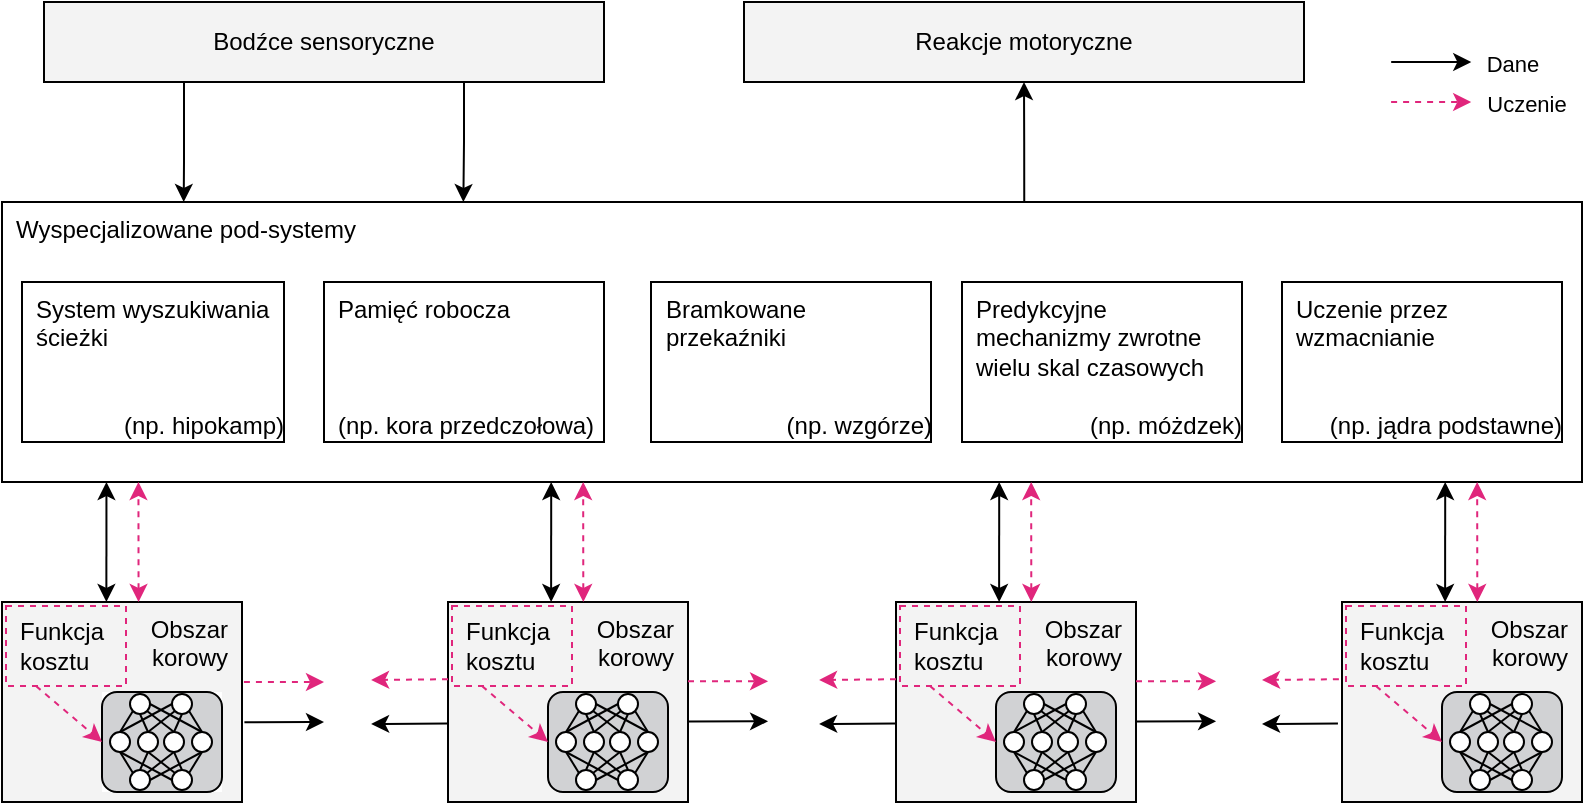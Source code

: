 <mxfile>
    <diagram id="krfHwxQcrZ3fAR7Ag-4z" name="Page-1">
        <mxGraphModel dx="1165" dy="676" grid="1" gridSize="10" guides="1" tooltips="1" connect="1" arrows="1" fold="1" page="1" pageScale="1" pageWidth="827" pageHeight="1169" math="0" shadow="0">
            <root>
                <mxCell id="0"/>
                <mxCell id="1" parent="0"/>
                <mxCell id="13" style="edgeStyle=orthogonalEdgeStyle;rounded=0;orthogonalLoop=1;jettySize=auto;html=1;entryX=0.5;entryY=1;entryDx=0;entryDy=0;exitX=0.647;exitY=-0.003;exitDx=0;exitDy=0;exitPerimeter=0;" parent="1" source="2" target="10" edge="1">
                    <mxGeometry relative="1" as="geometry">
                        <Array as="points"/>
                    </mxGeometry>
                </mxCell>
                <mxCell id="2" value="Wyspecjalizowane pod-systemy" style="rounded=0;whiteSpace=wrap;html=1;verticalAlign=top;labelPosition=center;verticalLabelPosition=middle;align=left;spacingLeft=5;" parent="1" vertex="1">
                    <mxGeometry x="19" y="110" width="790" height="140" as="geometry"/>
                </mxCell>
                <mxCell id="3" value="System wyszukiwania ścieżki&lt;br&gt;&lt;div&gt;&lt;span&gt;&lt;br&gt;&lt;/span&gt;&lt;/div&gt;&lt;div&gt;&lt;span&gt;&lt;br&gt;&lt;/span&gt;&lt;/div&gt;&lt;div style=&quot;text-align: right&quot;&gt;&lt;span&gt;(np. hipokamp)&lt;/span&gt;&lt;/div&gt;" style="rounded=0;whiteSpace=wrap;html=1;verticalAlign=top;labelPosition=center;verticalLabelPosition=middle;align=left;spacingLeft=5;" parent="1" vertex="1">
                    <mxGeometry x="29" y="150" width="131" height="80" as="geometry"/>
                </mxCell>
                <mxCell id="4" value="Pamięć robocza&lt;br&gt;&lt;br&gt;&lt;br&gt;&lt;br&gt;&lt;div style=&quot;text-align: right&quot;&gt;&lt;span&gt;(np. kora przedczołowa)&lt;/span&gt;&lt;/div&gt;" style="rounded=0;whiteSpace=wrap;html=1;verticalAlign=top;labelPosition=center;verticalLabelPosition=middle;align=left;spacingLeft=5;" parent="1" vertex="1">
                    <mxGeometry x="180" y="150" width="140" height="80" as="geometry"/>
                </mxCell>
                <mxCell id="5" value="Bramkowane przekaźniki&lt;br&gt;&lt;br&gt;&lt;br&gt;&lt;div style=&quot;text-align: right&quot;&gt;&lt;span&gt;(np. wzgórze)&lt;/span&gt;&lt;/div&gt;" style="rounded=0;whiteSpace=wrap;html=1;verticalAlign=top;labelPosition=center;verticalLabelPosition=middle;align=left;spacingLeft=5;" parent="1" vertex="1">
                    <mxGeometry x="343.5" y="150" width="140" height="80" as="geometry"/>
                </mxCell>
                <mxCell id="6" value="Predykcyjne mechanizmy zwrotne wielu skal czasowych&lt;br&gt;&lt;br&gt;&lt;div style=&quot;text-align: right&quot;&gt;&lt;span&gt;(np. móżdzek)&lt;/span&gt;&lt;/div&gt;" style="rounded=0;whiteSpace=wrap;html=1;verticalAlign=top;labelPosition=center;verticalLabelPosition=middle;align=left;spacingLeft=5;" parent="1" vertex="1">
                    <mxGeometry x="499" y="150" width="140" height="80" as="geometry"/>
                </mxCell>
                <mxCell id="7" value="Uczenie przez wzmacnianie&lt;br&gt;&lt;br&gt;&lt;br&gt;&lt;div style=&quot;text-align: right&quot;&gt;&lt;span&gt;(np. jądra podstawne)&lt;/span&gt;&lt;/div&gt;" style="rounded=0;whiteSpace=wrap;html=1;verticalAlign=top;labelPosition=center;verticalLabelPosition=middle;align=left;spacingLeft=5;" parent="1" vertex="1">
                    <mxGeometry x="659" y="150" width="140" height="80" as="geometry"/>
                </mxCell>
                <mxCell id="11" style="edgeStyle=orthogonalEdgeStyle;rounded=0;orthogonalLoop=1;jettySize=auto;html=1;exitX=0.25;exitY=1;exitDx=0;exitDy=0;entryX=0.115;entryY=0;entryDx=0;entryDy=0;entryPerimeter=0;" parent="1" source="9" edge="1" target="2">
                    <mxGeometry relative="1" as="geometry">
                        <Array as="points">
                            <mxPoint x="110" y="90"/>
                        </Array>
                        <mxPoint x="110" y="100" as="targetPoint"/>
                    </mxGeometry>
                </mxCell>
                <mxCell id="12" style="edgeStyle=orthogonalEdgeStyle;rounded=0;orthogonalLoop=1;jettySize=auto;html=1;exitX=0.75;exitY=1;exitDx=0;exitDy=0;entryX=0.292;entryY=0;entryDx=0;entryDy=0;entryPerimeter=0;" parent="1" source="9" target="2" edge="1">
                    <mxGeometry relative="1" as="geometry">
                        <mxPoint x="210" y="80" as="targetPoint"/>
                        <Array as="points"/>
                    </mxGeometry>
                </mxCell>
                <mxCell id="9" value="Bodźce sensoryczne" style="rounded=0;whiteSpace=wrap;html=1;align=center;fillColor=#f3f3f3;" parent="1" vertex="1">
                    <mxGeometry x="40" y="10" width="280" height="40" as="geometry"/>
                </mxCell>
                <mxCell id="10" value="Reakcje motoryczne" style="rounded=0;whiteSpace=wrap;html=1;align=center;fillColor=#f3f3f3;" parent="1" vertex="1">
                    <mxGeometry x="390" y="10" width="280" height="40" as="geometry"/>
                </mxCell>
                <mxCell id="82" value="" style="group;fillColor=#f3f3f3;" parent="1" vertex="1" connectable="0">
                    <mxGeometry x="19" y="310" width="120" height="100" as="geometry"/>
                </mxCell>
                <mxCell id="14" value="&lt;div&gt;&lt;span&gt;Obszar&lt;/span&gt;&lt;/div&gt;&lt;div&gt;&lt;span&gt;korowy&lt;/span&gt;&lt;/div&gt;" style="rounded=0;whiteSpace=wrap;html=1;align=right;verticalAlign=top;spacingRight=5;fillColor=#f3f3f3;" parent="82" vertex="1">
                    <mxGeometry width="120" height="100" as="geometry"/>
                </mxCell>
                <mxCell id="49" value="" style="group;fillColor=#ffffff;" parent="82" vertex="1" connectable="0">
                    <mxGeometry x="50" y="45" width="60" height="50" as="geometry"/>
                </mxCell>
                <mxCell id="17" value="" style="rounded=1;whiteSpace=wrap;html=1;align=right;fillColor=#d1d2d4;" parent="49" vertex="1">
                    <mxGeometry width="60" height="50" as="geometry"/>
                </mxCell>
                <mxCell id="18" value="" style="ellipse;whiteSpace=wrap;html=1;aspect=fixed;align=right;" parent="49" vertex="1">
                    <mxGeometry x="14" y="1" width="10" height="10" as="geometry"/>
                </mxCell>
                <mxCell id="19" value="" style="ellipse;whiteSpace=wrap;html=1;aspect=fixed;align=right;" parent="49" vertex="1">
                    <mxGeometry x="35" y="1" width="10" height="10" as="geometry"/>
                </mxCell>
                <mxCell id="20" value="" style="ellipse;whiteSpace=wrap;html=1;aspect=fixed;align=right;" parent="49" vertex="1">
                    <mxGeometry x="4" y="20" width="10" height="10" as="geometry"/>
                </mxCell>
                <mxCell id="21" value="" style="ellipse;whiteSpace=wrap;html=1;aspect=fixed;align=right;" parent="49" vertex="1">
                    <mxGeometry x="18" y="20" width="10" height="10" as="geometry"/>
                </mxCell>
                <mxCell id="22" value="" style="ellipse;whiteSpace=wrap;html=1;aspect=fixed;align=right;" parent="49" vertex="1">
                    <mxGeometry x="31" y="20" width="10" height="10" as="geometry"/>
                </mxCell>
                <mxCell id="23" value="" style="ellipse;whiteSpace=wrap;html=1;aspect=fixed;align=right;" parent="49" vertex="1">
                    <mxGeometry x="45" y="20" width="10" height="10" as="geometry"/>
                </mxCell>
                <mxCell id="26" value="" style="endArrow=none;html=1;exitX=0.5;exitY=0;exitDx=0;exitDy=0;entryX=0;entryY=1;entryDx=0;entryDy=0;" parent="49" source="20" target="18" edge="1">
                    <mxGeometry width="50" height="50" relative="1" as="geometry">
                        <mxPoint x="58" y="50" as="sourcePoint"/>
                        <mxPoint x="108" as="targetPoint"/>
                    </mxGeometry>
                </mxCell>
                <mxCell id="27" value="" style="endArrow=none;html=1;exitX=0.5;exitY=0;exitDx=0;exitDy=0;entryX=0.5;entryY=1;entryDx=0;entryDy=0;" parent="49" source="21" target="18" edge="1">
                    <mxGeometry width="50" height="50" relative="1" as="geometry">
                        <mxPoint x="58" y="50" as="sourcePoint"/>
                        <mxPoint x="108" as="targetPoint"/>
                    </mxGeometry>
                </mxCell>
                <mxCell id="28" value="" style="endArrow=none;html=1;exitX=0.5;exitY=0;exitDx=0;exitDy=0;entryX=1;entryY=1;entryDx=0;entryDy=0;" parent="49" source="22" target="18" edge="1">
                    <mxGeometry width="50" height="50" relative="1" as="geometry">
                        <mxPoint x="60" y="50" as="sourcePoint"/>
                        <mxPoint x="110" as="targetPoint"/>
                    </mxGeometry>
                </mxCell>
                <mxCell id="29" value="" style="endArrow=none;html=1;exitX=0.5;exitY=0;exitDx=0;exitDy=0;entryX=1;entryY=0.5;entryDx=0;entryDy=0;" parent="49" source="23" target="18" edge="1">
                    <mxGeometry width="50" height="50" relative="1" as="geometry">
                        <mxPoint x="60" y="50" as="sourcePoint"/>
                        <mxPoint x="110" as="targetPoint"/>
                    </mxGeometry>
                </mxCell>
                <mxCell id="34" value="" style="endArrow=none;html=1;exitX=0.5;exitY=0;exitDx=0;exitDy=0;entryX=0;entryY=0.5;entryDx=0;entryDy=0;" parent="49" source="20" target="19" edge="1">
                    <mxGeometry width="50" height="50" relative="1" as="geometry">
                        <mxPoint x="19" y="30" as="sourcePoint"/>
                        <mxPoint x="25.464" y="8.536" as="targetPoint"/>
                    </mxGeometry>
                </mxCell>
                <mxCell id="35" value="" style="endArrow=none;html=1;exitX=0.5;exitY=0;exitDx=0;exitDy=0;entryX=0;entryY=1;entryDx=0;entryDy=0;" parent="49" source="21" target="19" edge="1">
                    <mxGeometry width="50" height="50" relative="1" as="geometry">
                        <mxPoint x="19" y="30" as="sourcePoint"/>
                        <mxPoint x="40" as="targetPoint"/>
                    </mxGeometry>
                </mxCell>
                <mxCell id="36" value="" style="endArrow=none;html=1;exitX=0.5;exitY=0;exitDx=0;exitDy=0;entryX=0.5;entryY=1;entryDx=0;entryDy=0;" parent="49" source="22" target="19" edge="1">
                    <mxGeometry width="50" height="50" relative="1" as="geometry">
                        <mxPoint x="33" y="30" as="sourcePoint"/>
                        <mxPoint x="46.464" y="8.536" as="targetPoint"/>
                    </mxGeometry>
                </mxCell>
                <mxCell id="37" value="" style="endArrow=none;html=1;exitX=0.5;exitY=0;exitDx=0;exitDy=0;entryX=1;entryY=1;entryDx=0;entryDy=0;" parent="49" source="23" target="19" edge="1">
                    <mxGeometry width="50" height="50" relative="1" as="geometry">
                        <mxPoint x="46" y="30" as="sourcePoint"/>
                        <mxPoint x="50" y="10" as="targetPoint"/>
                    </mxGeometry>
                </mxCell>
                <mxCell id="38" value="" style="ellipse;whiteSpace=wrap;html=1;aspect=fixed;align=right;" parent="49" vertex="1">
                    <mxGeometry x="14" y="39" width="10" height="10" as="geometry"/>
                </mxCell>
                <mxCell id="39" value="" style="ellipse;whiteSpace=wrap;html=1;aspect=fixed;align=right;" parent="49" vertex="1">
                    <mxGeometry x="35" y="39" width="10" height="10" as="geometry"/>
                </mxCell>
                <mxCell id="40" value="" style="endArrow=none;html=1;exitX=0.5;exitY=1;exitDx=0;exitDy=0;entryX=0;entryY=0;entryDx=0;entryDy=0;" parent="49" source="20" target="38" edge="1">
                    <mxGeometry width="50" height="50" relative="1" as="geometry">
                        <mxPoint x="19" y="30" as="sourcePoint"/>
                        <mxPoint x="45" y="5" as="targetPoint"/>
                    </mxGeometry>
                </mxCell>
                <mxCell id="41" value="" style="endArrow=none;html=1;exitX=0.5;exitY=1;exitDx=0;exitDy=0;entryX=0.5;entryY=0;entryDx=0;entryDy=0;" parent="49" source="21" target="38" edge="1">
                    <mxGeometry width="50" height="50" relative="1" as="geometry">
                        <mxPoint x="19" y="40" as="sourcePoint"/>
                        <mxPoint x="25.464" y="61.464" as="targetPoint"/>
                    </mxGeometry>
                </mxCell>
                <mxCell id="42" value="" style="endArrow=none;html=1;exitX=0.5;exitY=1;exitDx=0;exitDy=0;entryX=1;entryY=0;entryDx=0;entryDy=0;" parent="49" source="22" target="38" edge="1">
                    <mxGeometry width="50" height="50" relative="1" as="geometry">
                        <mxPoint x="33" y="40" as="sourcePoint"/>
                        <mxPoint x="29" y="60" as="targetPoint"/>
                    </mxGeometry>
                </mxCell>
                <mxCell id="43" value="" style="endArrow=none;html=1;exitX=0.5;exitY=1;exitDx=0;exitDy=0;entryX=1;entryY=0.5;entryDx=0;entryDy=0;" parent="49" source="23" target="38" edge="1">
                    <mxGeometry width="50" height="50" relative="1" as="geometry">
                        <mxPoint x="46" y="40" as="sourcePoint"/>
                        <mxPoint x="32.536" y="61.464" as="targetPoint"/>
                    </mxGeometry>
                </mxCell>
                <mxCell id="44" value="" style="endArrow=none;html=1;exitX=0.5;exitY=1;exitDx=0;exitDy=0;entryX=0;entryY=0.5;entryDx=0;entryDy=0;" parent="49" source="20" target="39" edge="1">
                    <mxGeometry width="50" height="50" relative="1" as="geometry">
                        <mxPoint x="60" y="40" as="sourcePoint"/>
                        <mxPoint x="34" y="65" as="targetPoint"/>
                    </mxGeometry>
                </mxCell>
                <mxCell id="45" value="" style="endArrow=none;html=1;exitX=0.5;exitY=1;exitDx=0;exitDy=0;entryX=0;entryY=0;entryDx=0;entryDy=0;" parent="49" source="21" target="39" edge="1">
                    <mxGeometry width="50" height="50" relative="1" as="geometry">
                        <mxPoint x="19" y="40" as="sourcePoint"/>
                        <mxPoint x="45" y="65" as="targetPoint"/>
                    </mxGeometry>
                </mxCell>
                <mxCell id="46" value="" style="endArrow=none;html=1;exitX=0.5;exitY=1;exitDx=0;exitDy=0;entryX=0.5;entryY=0;entryDx=0;entryDy=0;" parent="49" source="22" target="39" edge="1">
                    <mxGeometry width="50" height="50" relative="1" as="geometry">
                        <mxPoint x="33" y="40" as="sourcePoint"/>
                        <mxPoint x="46.464" y="61.464" as="targetPoint"/>
                    </mxGeometry>
                </mxCell>
                <mxCell id="47" value="" style="endArrow=none;html=1;exitX=0.5;exitY=1;exitDx=0;exitDy=0;entryX=1;entryY=0;entryDx=0;entryDy=0;" parent="49" source="23" target="39" edge="1">
                    <mxGeometry width="50" height="50" relative="1" as="geometry">
                        <mxPoint x="46" y="40" as="sourcePoint"/>
                        <mxPoint x="50" y="60" as="targetPoint"/>
                    </mxGeometry>
                </mxCell>
                <mxCell id="50" value="Funkcja&lt;br&gt;&lt;div style=&quot;&quot;&gt;&lt;span&gt;kosztu&lt;/span&gt;&lt;/div&gt;" style="rounded=0;whiteSpace=wrap;html=1;align=left;dashed=1;spacingLeft=5;fillColor=none;strokeColor=#E0267C;" parent="82" vertex="1">
                    <mxGeometry x="2" y="2" width="60" height="40" as="geometry"/>
                </mxCell>
                <mxCell id="51" value="" style="endArrow=classic;html=1;exitX=0.25;exitY=1;exitDx=0;exitDy=0;dashed=1;entryX=0;entryY=0.5;entryDx=0;entryDy=0;strokeColor=#E0267C;" parent="82" source="50" target="17" edge="1">
                    <mxGeometry width="50" height="50" relative="1" as="geometry">
                        <mxPoint x="80" y="110" as="sourcePoint"/>
                        <mxPoint x="130" y="60" as="targetPoint"/>
                    </mxGeometry>
                </mxCell>
                <mxCell id="83" value="" style="group;fillColor=#f3f3f3;" parent="1" vertex="1" connectable="0">
                    <mxGeometry x="242" y="310" width="120" height="100" as="geometry"/>
                </mxCell>
                <mxCell id="84" value="Obszar&lt;br&gt;korowy" style="rounded=0;whiteSpace=wrap;html=1;align=right;verticalAlign=top;spacingRight=5;fillColor=#f3f3f3;" parent="83" vertex="1">
                    <mxGeometry width="120" height="100" as="geometry"/>
                </mxCell>
                <mxCell id="85" value="" style="group;" parent="83" vertex="1" connectable="0">
                    <mxGeometry x="50" y="45" width="60" height="50" as="geometry"/>
                </mxCell>
                <mxCell id="86" value="" style="rounded=1;whiteSpace=wrap;html=1;align=right;fillColor=#d1d2d4;" parent="85" vertex="1">
                    <mxGeometry width="60" height="50" as="geometry"/>
                </mxCell>
                <mxCell id="87" value="" style="ellipse;whiteSpace=wrap;html=1;aspect=fixed;align=right;" parent="85" vertex="1">
                    <mxGeometry x="14" y="1" width="10" height="10" as="geometry"/>
                </mxCell>
                <mxCell id="88" value="" style="ellipse;whiteSpace=wrap;html=1;aspect=fixed;align=right;" parent="85" vertex="1">
                    <mxGeometry x="35" y="1" width="10" height="10" as="geometry"/>
                </mxCell>
                <mxCell id="89" value="" style="ellipse;whiteSpace=wrap;html=1;aspect=fixed;align=right;" parent="85" vertex="1">
                    <mxGeometry x="4" y="20" width="10" height="10" as="geometry"/>
                </mxCell>
                <mxCell id="90" value="" style="ellipse;whiteSpace=wrap;html=1;aspect=fixed;align=right;" parent="85" vertex="1">
                    <mxGeometry x="18" y="20" width="10" height="10" as="geometry"/>
                </mxCell>
                <mxCell id="91" value="" style="ellipse;whiteSpace=wrap;html=1;aspect=fixed;align=right;" parent="85" vertex="1">
                    <mxGeometry x="31" y="20" width="10" height="10" as="geometry"/>
                </mxCell>
                <mxCell id="92" value="" style="ellipse;whiteSpace=wrap;html=1;aspect=fixed;align=right;" parent="85" vertex="1">
                    <mxGeometry x="45" y="20" width="10" height="10" as="geometry"/>
                </mxCell>
                <mxCell id="93" value="" style="endArrow=none;html=1;exitX=0.5;exitY=0;exitDx=0;exitDy=0;entryX=0;entryY=1;entryDx=0;entryDy=0;" parent="85" source="89" target="87" edge="1">
                    <mxGeometry width="50" height="50" relative="1" as="geometry">
                        <mxPoint x="58" y="50" as="sourcePoint"/>
                        <mxPoint x="108" as="targetPoint"/>
                    </mxGeometry>
                </mxCell>
                <mxCell id="94" value="" style="endArrow=none;html=1;exitX=0.5;exitY=0;exitDx=0;exitDy=0;entryX=0.5;entryY=1;entryDx=0;entryDy=0;" parent="85" source="90" target="87" edge="1">
                    <mxGeometry width="50" height="50" relative="1" as="geometry">
                        <mxPoint x="58" y="50" as="sourcePoint"/>
                        <mxPoint x="108" as="targetPoint"/>
                    </mxGeometry>
                </mxCell>
                <mxCell id="95" value="" style="endArrow=none;html=1;exitX=0.5;exitY=0;exitDx=0;exitDy=0;entryX=1;entryY=1;entryDx=0;entryDy=0;" parent="85" source="91" target="87" edge="1">
                    <mxGeometry width="50" height="50" relative="1" as="geometry">
                        <mxPoint x="60" y="50" as="sourcePoint"/>
                        <mxPoint x="110" as="targetPoint"/>
                    </mxGeometry>
                </mxCell>
                <mxCell id="96" value="" style="endArrow=none;html=1;exitX=0.5;exitY=0;exitDx=0;exitDy=0;entryX=1;entryY=0.5;entryDx=0;entryDy=0;" parent="85" source="92" target="87" edge="1">
                    <mxGeometry width="50" height="50" relative="1" as="geometry">
                        <mxPoint x="60" y="50" as="sourcePoint"/>
                        <mxPoint x="110" as="targetPoint"/>
                    </mxGeometry>
                </mxCell>
                <mxCell id="97" value="" style="endArrow=none;html=1;exitX=0.5;exitY=0;exitDx=0;exitDy=0;entryX=0;entryY=0.5;entryDx=0;entryDy=0;" parent="85" source="89" target="88" edge="1">
                    <mxGeometry width="50" height="50" relative="1" as="geometry">
                        <mxPoint x="19" y="30" as="sourcePoint"/>
                        <mxPoint x="25.464" y="8.536" as="targetPoint"/>
                    </mxGeometry>
                </mxCell>
                <mxCell id="98" value="" style="endArrow=none;html=1;exitX=0.5;exitY=0;exitDx=0;exitDy=0;entryX=0;entryY=1;entryDx=0;entryDy=0;" parent="85" source="90" target="88" edge="1">
                    <mxGeometry width="50" height="50" relative="1" as="geometry">
                        <mxPoint x="19" y="30" as="sourcePoint"/>
                        <mxPoint x="40" as="targetPoint"/>
                    </mxGeometry>
                </mxCell>
                <mxCell id="99" value="" style="endArrow=none;html=1;exitX=0.5;exitY=0;exitDx=0;exitDy=0;entryX=0.5;entryY=1;entryDx=0;entryDy=0;" parent="85" source="91" target="88" edge="1">
                    <mxGeometry width="50" height="50" relative="1" as="geometry">
                        <mxPoint x="33" y="30" as="sourcePoint"/>
                        <mxPoint x="46.464" y="8.536" as="targetPoint"/>
                    </mxGeometry>
                </mxCell>
                <mxCell id="100" value="" style="endArrow=none;html=1;exitX=0.5;exitY=0;exitDx=0;exitDy=0;entryX=1;entryY=1;entryDx=0;entryDy=0;" parent="85" source="92" target="88" edge="1">
                    <mxGeometry width="50" height="50" relative="1" as="geometry">
                        <mxPoint x="46" y="30" as="sourcePoint"/>
                        <mxPoint x="50" y="10" as="targetPoint"/>
                    </mxGeometry>
                </mxCell>
                <mxCell id="101" value="" style="ellipse;whiteSpace=wrap;html=1;aspect=fixed;align=right;" parent="85" vertex="1">
                    <mxGeometry x="14" y="39" width="10" height="10" as="geometry"/>
                </mxCell>
                <mxCell id="102" value="" style="ellipse;whiteSpace=wrap;html=1;aspect=fixed;align=right;" parent="85" vertex="1">
                    <mxGeometry x="35" y="39" width="10" height="10" as="geometry"/>
                </mxCell>
                <mxCell id="103" value="" style="endArrow=none;html=1;exitX=0.5;exitY=1;exitDx=0;exitDy=0;entryX=0;entryY=0;entryDx=0;entryDy=0;" parent="85" source="89" target="101" edge="1">
                    <mxGeometry width="50" height="50" relative="1" as="geometry">
                        <mxPoint x="19" y="30" as="sourcePoint"/>
                        <mxPoint x="45" y="5" as="targetPoint"/>
                    </mxGeometry>
                </mxCell>
                <mxCell id="104" value="" style="endArrow=none;html=1;exitX=0.5;exitY=1;exitDx=0;exitDy=0;entryX=0.5;entryY=0;entryDx=0;entryDy=0;" parent="85" source="90" target="101" edge="1">
                    <mxGeometry width="50" height="50" relative="1" as="geometry">
                        <mxPoint x="19" y="40" as="sourcePoint"/>
                        <mxPoint x="25.464" y="61.464" as="targetPoint"/>
                    </mxGeometry>
                </mxCell>
                <mxCell id="105" value="" style="endArrow=none;html=1;exitX=0.5;exitY=1;exitDx=0;exitDy=0;entryX=1;entryY=0;entryDx=0;entryDy=0;" parent="85" source="91" target="101" edge="1">
                    <mxGeometry width="50" height="50" relative="1" as="geometry">
                        <mxPoint x="33" y="40" as="sourcePoint"/>
                        <mxPoint x="29" y="60" as="targetPoint"/>
                    </mxGeometry>
                </mxCell>
                <mxCell id="106" value="" style="endArrow=none;html=1;exitX=0.5;exitY=1;exitDx=0;exitDy=0;entryX=1;entryY=0.5;entryDx=0;entryDy=0;" parent="85" source="92" target="101" edge="1">
                    <mxGeometry width="50" height="50" relative="1" as="geometry">
                        <mxPoint x="46" y="40" as="sourcePoint"/>
                        <mxPoint x="32.536" y="61.464" as="targetPoint"/>
                    </mxGeometry>
                </mxCell>
                <mxCell id="107" value="" style="endArrow=none;html=1;exitX=0.5;exitY=1;exitDx=0;exitDy=0;entryX=0;entryY=0.5;entryDx=0;entryDy=0;" parent="85" source="89" target="102" edge="1">
                    <mxGeometry width="50" height="50" relative="1" as="geometry">
                        <mxPoint x="60" y="40" as="sourcePoint"/>
                        <mxPoint x="34" y="65" as="targetPoint"/>
                    </mxGeometry>
                </mxCell>
                <mxCell id="108" value="" style="endArrow=none;html=1;exitX=0.5;exitY=1;exitDx=0;exitDy=0;entryX=0;entryY=0;entryDx=0;entryDy=0;" parent="85" source="90" target="102" edge="1">
                    <mxGeometry width="50" height="50" relative="1" as="geometry">
                        <mxPoint x="19" y="40" as="sourcePoint"/>
                        <mxPoint x="45" y="65" as="targetPoint"/>
                    </mxGeometry>
                </mxCell>
                <mxCell id="109" value="" style="endArrow=none;html=1;exitX=0.5;exitY=1;exitDx=0;exitDy=0;entryX=0.5;entryY=0;entryDx=0;entryDy=0;" parent="85" source="91" target="102" edge="1">
                    <mxGeometry width="50" height="50" relative="1" as="geometry">
                        <mxPoint x="33" y="40" as="sourcePoint"/>
                        <mxPoint x="46.464" y="61.464" as="targetPoint"/>
                    </mxGeometry>
                </mxCell>
                <mxCell id="110" value="" style="endArrow=none;html=1;exitX=0.5;exitY=1;exitDx=0;exitDy=0;entryX=1;entryY=0;entryDx=0;entryDy=0;" parent="85" source="92" target="102" edge="1">
                    <mxGeometry width="50" height="50" relative="1" as="geometry">
                        <mxPoint x="46" y="40" as="sourcePoint"/>
                        <mxPoint x="50" y="60" as="targetPoint"/>
                    </mxGeometry>
                </mxCell>
                <mxCell id="111" value="Funkcja&lt;br&gt;&lt;div style=&quot;&quot;&gt;&lt;span&gt;kosztu&lt;/span&gt;&lt;/div&gt;" style="rounded=0;whiteSpace=wrap;html=1;align=left;dashed=1;spacingLeft=5;fillColor=none;strokeColor=#E0267C;" parent="83" vertex="1">
                    <mxGeometry x="2" y="2" width="60" height="40" as="geometry"/>
                </mxCell>
                <mxCell id="112" value="" style="endArrow=classic;html=1;exitX=0.25;exitY=1;exitDx=0;exitDy=0;dashed=1;entryX=0;entryY=0.5;entryDx=0;entryDy=0;strokeColor=#E0267C;" parent="83" source="111" target="86" edge="1">
                    <mxGeometry width="50" height="50" relative="1" as="geometry">
                        <mxPoint x="80" y="110" as="sourcePoint"/>
                        <mxPoint x="130" y="60" as="targetPoint"/>
                    </mxGeometry>
                </mxCell>
                <mxCell id="113" value="" style="group;fillColor=#F3F3F3;" parent="1" vertex="1" connectable="0">
                    <mxGeometry x="466" y="310" width="120" height="100" as="geometry"/>
                </mxCell>
                <mxCell id="114" value="Obszar&lt;br&gt;korowy" style="rounded=0;whiteSpace=wrap;html=1;align=right;verticalAlign=top;spacingRight=5;fillColor=#f3f3f3;" parent="113" vertex="1">
                    <mxGeometry width="120" height="100" as="geometry"/>
                </mxCell>
                <mxCell id="115" value="" style="group;glass=0;sketch=0;shadow=0;" parent="113" vertex="1" connectable="0">
                    <mxGeometry x="50" y="45" width="60" height="50" as="geometry"/>
                </mxCell>
                <mxCell id="116" value="" style="rounded=1;whiteSpace=wrap;html=1;align=right;fillColor=#d1d2d4;" parent="115" vertex="1">
                    <mxGeometry width="60" height="50" as="geometry"/>
                </mxCell>
                <mxCell id="117" value="" style="ellipse;whiteSpace=wrap;html=1;aspect=fixed;align=right;" parent="115" vertex="1">
                    <mxGeometry x="14" y="1" width="10" height="10" as="geometry"/>
                </mxCell>
                <mxCell id="118" value="" style="ellipse;whiteSpace=wrap;html=1;aspect=fixed;align=right;" parent="115" vertex="1">
                    <mxGeometry x="35" y="1" width="10" height="10" as="geometry"/>
                </mxCell>
                <mxCell id="119" value="" style="ellipse;whiteSpace=wrap;html=1;aspect=fixed;align=right;" parent="115" vertex="1">
                    <mxGeometry x="4" y="20" width="10" height="10" as="geometry"/>
                </mxCell>
                <mxCell id="120" value="" style="ellipse;whiteSpace=wrap;html=1;aspect=fixed;align=right;" parent="115" vertex="1">
                    <mxGeometry x="18" y="20" width="10" height="10" as="geometry"/>
                </mxCell>
                <mxCell id="121" value="" style="ellipse;whiteSpace=wrap;html=1;aspect=fixed;align=right;" parent="115" vertex="1">
                    <mxGeometry x="31" y="20" width="10" height="10" as="geometry"/>
                </mxCell>
                <mxCell id="122" value="" style="ellipse;whiteSpace=wrap;html=1;aspect=fixed;align=right;" parent="115" vertex="1">
                    <mxGeometry x="45" y="20" width="10" height="10" as="geometry"/>
                </mxCell>
                <mxCell id="123" value="" style="endArrow=none;html=1;exitX=0.5;exitY=0;exitDx=0;exitDy=0;entryX=0;entryY=1;entryDx=0;entryDy=0;" parent="115" source="119" target="117" edge="1">
                    <mxGeometry width="50" height="50" relative="1" as="geometry">
                        <mxPoint x="58" y="50" as="sourcePoint"/>
                        <mxPoint x="108" as="targetPoint"/>
                    </mxGeometry>
                </mxCell>
                <mxCell id="124" value="" style="endArrow=none;html=1;exitX=0.5;exitY=0;exitDx=0;exitDy=0;entryX=0.5;entryY=1;entryDx=0;entryDy=0;" parent="115" source="120" target="117" edge="1">
                    <mxGeometry width="50" height="50" relative="1" as="geometry">
                        <mxPoint x="58" y="50" as="sourcePoint"/>
                        <mxPoint x="108" as="targetPoint"/>
                    </mxGeometry>
                </mxCell>
                <mxCell id="125" value="" style="endArrow=none;html=1;exitX=0.5;exitY=0;exitDx=0;exitDy=0;entryX=1;entryY=1;entryDx=0;entryDy=0;" parent="115" source="121" target="117" edge="1">
                    <mxGeometry width="50" height="50" relative="1" as="geometry">
                        <mxPoint x="60" y="50" as="sourcePoint"/>
                        <mxPoint x="110" as="targetPoint"/>
                    </mxGeometry>
                </mxCell>
                <mxCell id="126" value="" style="endArrow=none;html=1;exitX=0.5;exitY=0;exitDx=0;exitDy=0;entryX=1;entryY=0.5;entryDx=0;entryDy=0;" parent="115" source="122" target="117" edge="1">
                    <mxGeometry width="50" height="50" relative="1" as="geometry">
                        <mxPoint x="60" y="50" as="sourcePoint"/>
                        <mxPoint x="110" as="targetPoint"/>
                    </mxGeometry>
                </mxCell>
                <mxCell id="127" value="" style="endArrow=none;html=1;exitX=0.5;exitY=0;exitDx=0;exitDy=0;entryX=0;entryY=0.5;entryDx=0;entryDy=0;" parent="115" source="119" target="118" edge="1">
                    <mxGeometry width="50" height="50" relative="1" as="geometry">
                        <mxPoint x="19" y="30" as="sourcePoint"/>
                        <mxPoint x="25.464" y="8.536" as="targetPoint"/>
                    </mxGeometry>
                </mxCell>
                <mxCell id="128" value="" style="endArrow=none;html=1;exitX=0.5;exitY=0;exitDx=0;exitDy=0;entryX=0;entryY=1;entryDx=0;entryDy=0;" parent="115" source="120" target="118" edge="1">
                    <mxGeometry width="50" height="50" relative="1" as="geometry">
                        <mxPoint x="19" y="30" as="sourcePoint"/>
                        <mxPoint x="40" as="targetPoint"/>
                    </mxGeometry>
                </mxCell>
                <mxCell id="129" value="" style="endArrow=none;html=1;exitX=0.5;exitY=0;exitDx=0;exitDy=0;entryX=0.5;entryY=1;entryDx=0;entryDy=0;" parent="115" source="121" target="118" edge="1">
                    <mxGeometry width="50" height="50" relative="1" as="geometry">
                        <mxPoint x="33" y="30" as="sourcePoint"/>
                        <mxPoint x="46.464" y="8.536" as="targetPoint"/>
                    </mxGeometry>
                </mxCell>
                <mxCell id="130" value="" style="endArrow=none;html=1;exitX=0.5;exitY=0;exitDx=0;exitDy=0;entryX=1;entryY=1;entryDx=0;entryDy=0;" parent="115" source="122" target="118" edge="1">
                    <mxGeometry width="50" height="50" relative="1" as="geometry">
                        <mxPoint x="46" y="30" as="sourcePoint"/>
                        <mxPoint x="50" y="10" as="targetPoint"/>
                    </mxGeometry>
                </mxCell>
                <mxCell id="131" value="" style="ellipse;whiteSpace=wrap;html=1;aspect=fixed;align=right;" parent="115" vertex="1">
                    <mxGeometry x="14" y="39" width="10" height="10" as="geometry"/>
                </mxCell>
                <mxCell id="132" value="" style="ellipse;whiteSpace=wrap;html=1;aspect=fixed;align=right;" parent="115" vertex="1">
                    <mxGeometry x="35" y="39" width="10" height="10" as="geometry"/>
                </mxCell>
                <mxCell id="133" value="" style="endArrow=none;html=1;exitX=0.5;exitY=1;exitDx=0;exitDy=0;entryX=0;entryY=0;entryDx=0;entryDy=0;" parent="115" source="119" target="131" edge="1">
                    <mxGeometry width="50" height="50" relative="1" as="geometry">
                        <mxPoint x="19" y="30" as="sourcePoint"/>
                        <mxPoint x="45" y="5" as="targetPoint"/>
                    </mxGeometry>
                </mxCell>
                <mxCell id="134" value="" style="endArrow=none;html=1;exitX=0.5;exitY=1;exitDx=0;exitDy=0;entryX=0.5;entryY=0;entryDx=0;entryDy=0;" parent="115" source="120" target="131" edge="1">
                    <mxGeometry width="50" height="50" relative="1" as="geometry">
                        <mxPoint x="19" y="40" as="sourcePoint"/>
                        <mxPoint x="25.464" y="61.464" as="targetPoint"/>
                    </mxGeometry>
                </mxCell>
                <mxCell id="135" value="" style="endArrow=none;html=1;exitX=0.5;exitY=1;exitDx=0;exitDy=0;entryX=1;entryY=0;entryDx=0;entryDy=0;" parent="115" source="121" target="131" edge="1">
                    <mxGeometry width="50" height="50" relative="1" as="geometry">
                        <mxPoint x="33" y="40" as="sourcePoint"/>
                        <mxPoint x="29" y="60" as="targetPoint"/>
                    </mxGeometry>
                </mxCell>
                <mxCell id="136" value="" style="endArrow=none;html=1;exitX=0.5;exitY=1;exitDx=0;exitDy=0;entryX=1;entryY=0.5;entryDx=0;entryDy=0;" parent="115" source="122" target="131" edge="1">
                    <mxGeometry width="50" height="50" relative="1" as="geometry">
                        <mxPoint x="46" y="40" as="sourcePoint"/>
                        <mxPoint x="32.536" y="61.464" as="targetPoint"/>
                    </mxGeometry>
                </mxCell>
                <mxCell id="137" value="" style="endArrow=none;html=1;exitX=0.5;exitY=1;exitDx=0;exitDy=0;entryX=0;entryY=0.5;entryDx=0;entryDy=0;" parent="115" source="119" target="132" edge="1">
                    <mxGeometry width="50" height="50" relative="1" as="geometry">
                        <mxPoint x="60" y="40" as="sourcePoint"/>
                        <mxPoint x="34" y="65" as="targetPoint"/>
                    </mxGeometry>
                </mxCell>
                <mxCell id="138" value="" style="endArrow=none;html=1;exitX=0.5;exitY=1;exitDx=0;exitDy=0;entryX=0;entryY=0;entryDx=0;entryDy=0;" parent="115" source="120" target="132" edge="1">
                    <mxGeometry width="50" height="50" relative="1" as="geometry">
                        <mxPoint x="19" y="40" as="sourcePoint"/>
                        <mxPoint x="45" y="65" as="targetPoint"/>
                    </mxGeometry>
                </mxCell>
                <mxCell id="139" value="" style="endArrow=none;html=1;exitX=0.5;exitY=1;exitDx=0;exitDy=0;entryX=0.5;entryY=0;entryDx=0;entryDy=0;" parent="115" source="121" target="132" edge="1">
                    <mxGeometry width="50" height="50" relative="1" as="geometry">
                        <mxPoint x="33" y="40" as="sourcePoint"/>
                        <mxPoint x="46.464" y="61.464" as="targetPoint"/>
                    </mxGeometry>
                </mxCell>
                <mxCell id="140" value="" style="endArrow=none;html=1;exitX=0.5;exitY=1;exitDx=0;exitDy=0;entryX=1;entryY=0;entryDx=0;entryDy=0;" parent="115" source="122" target="132" edge="1">
                    <mxGeometry width="50" height="50" relative="1" as="geometry">
                        <mxPoint x="46" y="40" as="sourcePoint"/>
                        <mxPoint x="50" y="60" as="targetPoint"/>
                    </mxGeometry>
                </mxCell>
                <mxCell id="141" value="Funkcja&lt;br&gt;&lt;div style=&quot;&quot;&gt;&lt;span&gt;kosztu&lt;/span&gt;&lt;/div&gt;" style="rounded=0;whiteSpace=wrap;html=1;align=left;dashed=1;spacingLeft=5;fillColor=none;strokeColor=#E0267C;" parent="113" vertex="1">
                    <mxGeometry x="2" y="2" width="60" height="40" as="geometry"/>
                </mxCell>
                <mxCell id="142" value="" style="endArrow=classic;html=1;exitX=0.25;exitY=1;exitDx=0;exitDy=0;dashed=1;entryX=0;entryY=0.5;entryDx=0;entryDy=0;strokeColor=#E0267C;" parent="113" source="141" target="116" edge="1">
                    <mxGeometry width="50" height="50" relative="1" as="geometry">
                        <mxPoint x="80" y="110" as="sourcePoint"/>
                        <mxPoint x="130" y="60" as="targetPoint"/>
                    </mxGeometry>
                </mxCell>
                <mxCell id="143" value="" style="group;fillColor=#f3f3f3;" parent="1" vertex="1" connectable="0">
                    <mxGeometry x="689" y="310" width="120" height="100" as="geometry"/>
                </mxCell>
                <mxCell id="144" value="Obszar&lt;br&gt;korowy" style="rounded=0;whiteSpace=wrap;html=1;align=right;verticalAlign=top;spacingRight=5;fillColor=#f3f3f3;" parent="143" vertex="1">
                    <mxGeometry width="120" height="100" as="geometry"/>
                </mxCell>
                <mxCell id="145" value="" style="group;" parent="143" vertex="1" connectable="0">
                    <mxGeometry x="50" y="45" width="60" height="50" as="geometry"/>
                </mxCell>
                <mxCell id="146" value="" style="rounded=1;whiteSpace=wrap;html=1;align=right;fillColor=#d1d2d4;" parent="145" vertex="1">
                    <mxGeometry width="60" height="50" as="geometry"/>
                </mxCell>
                <mxCell id="147" value="" style="ellipse;whiteSpace=wrap;html=1;aspect=fixed;align=right;" parent="145" vertex="1">
                    <mxGeometry x="14" y="1" width="10" height="10" as="geometry"/>
                </mxCell>
                <mxCell id="148" value="" style="ellipse;whiteSpace=wrap;html=1;aspect=fixed;align=right;" parent="145" vertex="1">
                    <mxGeometry x="35" y="1" width="10" height="10" as="geometry"/>
                </mxCell>
                <mxCell id="149" value="" style="ellipse;whiteSpace=wrap;html=1;aspect=fixed;align=right;" parent="145" vertex="1">
                    <mxGeometry x="4" y="20" width="10" height="10" as="geometry"/>
                </mxCell>
                <mxCell id="150" value="" style="ellipse;whiteSpace=wrap;html=1;aspect=fixed;align=right;" parent="145" vertex="1">
                    <mxGeometry x="18" y="20" width="10" height="10" as="geometry"/>
                </mxCell>
                <mxCell id="151" value="" style="ellipse;whiteSpace=wrap;html=1;aspect=fixed;align=right;" parent="145" vertex="1">
                    <mxGeometry x="31" y="20" width="10" height="10" as="geometry"/>
                </mxCell>
                <mxCell id="152" value="" style="ellipse;whiteSpace=wrap;html=1;aspect=fixed;align=right;" parent="145" vertex="1">
                    <mxGeometry x="45" y="20" width="10" height="10" as="geometry"/>
                </mxCell>
                <mxCell id="153" value="" style="endArrow=none;html=1;exitX=0.5;exitY=0;exitDx=0;exitDy=0;entryX=0;entryY=1;entryDx=0;entryDy=0;" parent="145" source="149" target="147" edge="1">
                    <mxGeometry width="50" height="50" relative="1" as="geometry">
                        <mxPoint x="58" y="50" as="sourcePoint"/>
                        <mxPoint x="108" as="targetPoint"/>
                    </mxGeometry>
                </mxCell>
                <mxCell id="154" value="" style="endArrow=none;html=1;exitX=0.5;exitY=0;exitDx=0;exitDy=0;entryX=0.5;entryY=1;entryDx=0;entryDy=0;" parent="145" source="150" target="147" edge="1">
                    <mxGeometry width="50" height="50" relative="1" as="geometry">
                        <mxPoint x="58" y="50" as="sourcePoint"/>
                        <mxPoint x="108" as="targetPoint"/>
                    </mxGeometry>
                </mxCell>
                <mxCell id="155" value="" style="endArrow=none;html=1;exitX=0.5;exitY=0;exitDx=0;exitDy=0;entryX=1;entryY=1;entryDx=0;entryDy=0;" parent="145" source="151" target="147" edge="1">
                    <mxGeometry width="50" height="50" relative="1" as="geometry">
                        <mxPoint x="60" y="50" as="sourcePoint"/>
                        <mxPoint x="110" as="targetPoint"/>
                    </mxGeometry>
                </mxCell>
                <mxCell id="156" value="" style="endArrow=none;html=1;exitX=0.5;exitY=0;exitDx=0;exitDy=0;entryX=1;entryY=0.5;entryDx=0;entryDy=0;" parent="145" source="152" target="147" edge="1">
                    <mxGeometry width="50" height="50" relative="1" as="geometry">
                        <mxPoint x="60" y="50" as="sourcePoint"/>
                        <mxPoint x="110" as="targetPoint"/>
                    </mxGeometry>
                </mxCell>
                <mxCell id="157" value="" style="endArrow=none;html=1;exitX=0.5;exitY=0;exitDx=0;exitDy=0;entryX=0;entryY=0.5;entryDx=0;entryDy=0;" parent="145" source="149" target="148" edge="1">
                    <mxGeometry width="50" height="50" relative="1" as="geometry">
                        <mxPoint x="19" y="30" as="sourcePoint"/>
                        <mxPoint x="25.464" y="8.536" as="targetPoint"/>
                    </mxGeometry>
                </mxCell>
                <mxCell id="158" value="" style="endArrow=none;html=1;exitX=0.5;exitY=0;exitDx=0;exitDy=0;entryX=0;entryY=1;entryDx=0;entryDy=0;" parent="145" source="150" target="148" edge="1">
                    <mxGeometry width="50" height="50" relative="1" as="geometry">
                        <mxPoint x="19" y="30" as="sourcePoint"/>
                        <mxPoint x="40" as="targetPoint"/>
                    </mxGeometry>
                </mxCell>
                <mxCell id="159" value="" style="endArrow=none;html=1;exitX=0.5;exitY=0;exitDx=0;exitDy=0;entryX=0.5;entryY=1;entryDx=0;entryDy=0;" parent="145" source="151" target="148" edge="1">
                    <mxGeometry width="50" height="50" relative="1" as="geometry">
                        <mxPoint x="33" y="30" as="sourcePoint"/>
                        <mxPoint x="46.464" y="8.536" as="targetPoint"/>
                    </mxGeometry>
                </mxCell>
                <mxCell id="160" value="" style="endArrow=none;html=1;exitX=0.5;exitY=0;exitDx=0;exitDy=0;entryX=1;entryY=1;entryDx=0;entryDy=0;" parent="145" source="152" target="148" edge="1">
                    <mxGeometry width="50" height="50" relative="1" as="geometry">
                        <mxPoint x="46" y="30" as="sourcePoint"/>
                        <mxPoint x="50" y="10" as="targetPoint"/>
                    </mxGeometry>
                </mxCell>
                <mxCell id="161" value="" style="ellipse;whiteSpace=wrap;html=1;aspect=fixed;align=right;" parent="145" vertex="1">
                    <mxGeometry x="14" y="39" width="10" height="10" as="geometry"/>
                </mxCell>
                <mxCell id="162" value="" style="ellipse;whiteSpace=wrap;html=1;aspect=fixed;align=right;" parent="145" vertex="1">
                    <mxGeometry x="35" y="39" width="10" height="10" as="geometry"/>
                </mxCell>
                <mxCell id="163" value="" style="endArrow=none;html=1;exitX=0.5;exitY=1;exitDx=0;exitDy=0;entryX=0;entryY=0;entryDx=0;entryDy=0;" parent="145" source="149" target="161" edge="1">
                    <mxGeometry width="50" height="50" relative="1" as="geometry">
                        <mxPoint x="19" y="30" as="sourcePoint"/>
                        <mxPoint x="45" y="5" as="targetPoint"/>
                    </mxGeometry>
                </mxCell>
                <mxCell id="164" value="" style="endArrow=none;html=1;exitX=0.5;exitY=1;exitDx=0;exitDy=0;entryX=0.5;entryY=0;entryDx=0;entryDy=0;" parent="145" source="150" target="161" edge="1">
                    <mxGeometry width="50" height="50" relative="1" as="geometry">
                        <mxPoint x="19" y="40" as="sourcePoint"/>
                        <mxPoint x="25.464" y="61.464" as="targetPoint"/>
                    </mxGeometry>
                </mxCell>
                <mxCell id="165" value="" style="endArrow=none;html=1;exitX=0.5;exitY=1;exitDx=0;exitDy=0;entryX=1;entryY=0;entryDx=0;entryDy=0;" parent="145" source="151" target="161" edge="1">
                    <mxGeometry width="50" height="50" relative="1" as="geometry">
                        <mxPoint x="33" y="40" as="sourcePoint"/>
                        <mxPoint x="29" y="60" as="targetPoint"/>
                    </mxGeometry>
                </mxCell>
                <mxCell id="166" value="" style="endArrow=none;html=1;exitX=0.5;exitY=1;exitDx=0;exitDy=0;entryX=1;entryY=0.5;entryDx=0;entryDy=0;" parent="145" source="152" target="161" edge="1">
                    <mxGeometry width="50" height="50" relative="1" as="geometry">
                        <mxPoint x="46" y="40" as="sourcePoint"/>
                        <mxPoint x="32.536" y="61.464" as="targetPoint"/>
                    </mxGeometry>
                </mxCell>
                <mxCell id="167" value="" style="endArrow=none;html=1;exitX=0.5;exitY=1;exitDx=0;exitDy=0;entryX=0;entryY=0.5;entryDx=0;entryDy=0;" parent="145" source="149" target="162" edge="1">
                    <mxGeometry width="50" height="50" relative="1" as="geometry">
                        <mxPoint x="60" y="40" as="sourcePoint"/>
                        <mxPoint x="34" y="65" as="targetPoint"/>
                    </mxGeometry>
                </mxCell>
                <mxCell id="168" value="" style="endArrow=none;html=1;exitX=0.5;exitY=1;exitDx=0;exitDy=0;entryX=0;entryY=0;entryDx=0;entryDy=0;" parent="145" source="150" target="162" edge="1">
                    <mxGeometry width="50" height="50" relative="1" as="geometry">
                        <mxPoint x="19" y="40" as="sourcePoint"/>
                        <mxPoint x="45" y="65" as="targetPoint"/>
                    </mxGeometry>
                </mxCell>
                <mxCell id="169" value="" style="endArrow=none;html=1;exitX=0.5;exitY=1;exitDx=0;exitDy=0;entryX=0.5;entryY=0;entryDx=0;entryDy=0;" parent="145" source="151" target="162" edge="1">
                    <mxGeometry width="50" height="50" relative="1" as="geometry">
                        <mxPoint x="33" y="40" as="sourcePoint"/>
                        <mxPoint x="46.464" y="61.464" as="targetPoint"/>
                    </mxGeometry>
                </mxCell>
                <mxCell id="170" value="" style="endArrow=none;html=1;exitX=0.5;exitY=1;exitDx=0;exitDy=0;entryX=1;entryY=0;entryDx=0;entryDy=0;" parent="145" source="152" target="162" edge="1">
                    <mxGeometry width="50" height="50" relative="1" as="geometry">
                        <mxPoint x="46" y="40" as="sourcePoint"/>
                        <mxPoint x="50" y="60" as="targetPoint"/>
                    </mxGeometry>
                </mxCell>
                <mxCell id="171" value="Funkcja&lt;br&gt;&lt;div style=&quot;&quot;&gt;&lt;span&gt;kosztu&lt;/span&gt;&lt;/div&gt;" style="rounded=0;whiteSpace=wrap;html=1;align=left;dashed=1;spacingLeft=5;fillColor=none;strokeColor=#E0267C;" parent="143" vertex="1">
                    <mxGeometry x="2" y="2" width="60" height="40" as="geometry"/>
                </mxCell>
                <mxCell id="172" value="" style="endArrow=classic;html=1;exitX=0.25;exitY=1;exitDx=0;exitDy=0;dashed=1;entryX=0;entryY=0.5;entryDx=0;entryDy=0;strokeColor=#E0267C;" parent="143" source="171" target="146" edge="1">
                    <mxGeometry width="50" height="50" relative="1" as="geometry">
                        <mxPoint x="80" y="110" as="sourcePoint"/>
                        <mxPoint x="130" y="60" as="targetPoint"/>
                    </mxGeometry>
                </mxCell>
                <mxCell id="181" value="" style="endArrow=classic;html=1;exitX=1.01;exitY=0.601;exitDx=0;exitDy=0;exitPerimeter=0;" parent="1" source="14" edge="1">
                    <mxGeometry width="50" height="50" relative="1" as="geometry">
                        <mxPoint x="270" y="430" as="sourcePoint"/>
                        <mxPoint x="180" y="370" as="targetPoint"/>
                    </mxGeometry>
                </mxCell>
                <mxCell id="184" value="" style="endArrow=classic;html=1;exitX=1.008;exitY=0.4;exitDx=0;exitDy=0;exitPerimeter=0;dashed=1;strokeColor=#E0267C;" parent="1" source="14" edge="1">
                    <mxGeometry width="50" height="50" relative="1" as="geometry">
                        <mxPoint x="150.2" y="380.1" as="sourcePoint"/>
                        <mxPoint x="180" y="350" as="targetPoint"/>
                    </mxGeometry>
                </mxCell>
                <mxCell id="185" value="" style="endArrow=classic;html=1;exitX=1.01;exitY=0.601;exitDx=0;exitDy=0;exitPerimeter=0;" parent="1" edge="1">
                    <mxGeometry width="50" height="50" relative="1" as="geometry">
                        <mxPoint x="362.24" y="369.76" as="sourcePoint"/>
                        <mxPoint x="402.04" y="369.66" as="targetPoint"/>
                    </mxGeometry>
                </mxCell>
                <mxCell id="186" value="" style="endArrow=classic;html=1;exitX=1.008;exitY=0.4;exitDx=0;exitDy=0;exitPerimeter=0;dashed=1;strokeColor=#E0267C;" parent="1" edge="1">
                    <mxGeometry width="50" height="50" relative="1" as="geometry">
                        <mxPoint x="362.0" y="349.66" as="sourcePoint"/>
                        <mxPoint x="402.04" y="349.66" as="targetPoint"/>
                    </mxGeometry>
                </mxCell>
                <mxCell id="187" value="" style="endArrow=classic;html=1;exitX=1.01;exitY=0.601;exitDx=0;exitDy=0;exitPerimeter=0;" parent="1" edge="1">
                    <mxGeometry width="50" height="50" relative="1" as="geometry">
                        <mxPoint x="586.24" y="369.76" as="sourcePoint"/>
                        <mxPoint x="626.04" y="369.66" as="targetPoint"/>
                    </mxGeometry>
                </mxCell>
                <mxCell id="188" value="" style="endArrow=classic;html=1;exitX=1.008;exitY=0.4;exitDx=0;exitDy=0;exitPerimeter=0;dashed=1;strokeColor=#E0267C;" parent="1" edge="1">
                    <mxGeometry width="50" height="50" relative="1" as="geometry">
                        <mxPoint x="586.0" y="349.66" as="sourcePoint"/>
                        <mxPoint x="626.04" y="349.66" as="targetPoint"/>
                    </mxGeometry>
                </mxCell>
                <mxCell id="190" value="" style="endArrow=classic;html=1;exitX=-0.017;exitY=0.607;exitDx=0;exitDy=0;exitPerimeter=0;" parent="1" source="144" edge="1">
                    <mxGeometry width="50" height="50" relative="1" as="geometry">
                        <mxPoint x="649.2" y="369.76" as="sourcePoint"/>
                        <mxPoint x="649" y="371" as="targetPoint"/>
                    </mxGeometry>
                </mxCell>
                <mxCell id="191" value="" style="endArrow=classic;html=1;exitX=-0.013;exitY=0.386;exitDx=0;exitDy=0;exitPerimeter=0;dashed=1;strokeColor=#E0267C;" parent="1" source="144" edge="1">
                    <mxGeometry width="50" height="50" relative="1" as="geometry">
                        <mxPoint x="648.96" y="349.66" as="sourcePoint"/>
                        <mxPoint x="649" y="349" as="targetPoint"/>
                    </mxGeometry>
                </mxCell>
                <mxCell id="192" value="" style="endArrow=classic;html=1;exitX=-0.017;exitY=0.607;exitDx=0;exitDy=0;exitPerimeter=0;" parent="1" edge="1">
                    <mxGeometry width="50" height="50" relative="1" as="geometry">
                        <mxPoint x="465.52" y="370.71" as="sourcePoint"/>
                        <mxPoint x="427.56" y="371.01" as="targetPoint"/>
                    </mxGeometry>
                </mxCell>
                <mxCell id="193" value="" style="endArrow=classic;html=1;exitX=-0.013;exitY=0.386;exitDx=0;exitDy=0;exitPerimeter=0;dashed=1;strokeColor=#E0267C;" parent="1" edge="1">
                    <mxGeometry width="50" height="50" relative="1" as="geometry">
                        <mxPoint x="466.0" y="348.61" as="sourcePoint"/>
                        <mxPoint x="427.56" y="349.01" as="targetPoint"/>
                    </mxGeometry>
                </mxCell>
                <mxCell id="194" value="" style="endArrow=classic;html=1;exitX=-0.017;exitY=0.607;exitDx=0;exitDy=0;exitPerimeter=0;" parent="1" edge="1">
                    <mxGeometry width="50" height="50" relative="1" as="geometry">
                        <mxPoint x="241.52" y="370.71" as="sourcePoint"/>
                        <mxPoint x="203.56" y="371.01" as="targetPoint"/>
                    </mxGeometry>
                </mxCell>
                <mxCell id="195" value="" style="endArrow=classic;html=1;exitX=-0.013;exitY=0.386;exitDx=0;exitDy=0;exitPerimeter=0;dashed=1;strokeColor=#E0267C;" parent="1" edge="1">
                    <mxGeometry width="50" height="50" relative="1" as="geometry">
                        <mxPoint x="242" y="348.61" as="sourcePoint"/>
                        <mxPoint x="203.56" y="349.01" as="targetPoint"/>
                    </mxGeometry>
                </mxCell>
                <mxCell id="198" value="" style="endArrow=classic;startArrow=classic;html=1;exitX=0.435;exitY=0;exitDx=0;exitDy=0;exitPerimeter=0;" parent="1" edge="1" source="14">
                    <mxGeometry width="50" height="50" relative="1" as="geometry">
                        <mxPoint x="70.6" y="280" as="sourcePoint"/>
                        <mxPoint x="71.22" y="250" as="targetPoint"/>
                    </mxGeometry>
                </mxCell>
                <mxCell id="199" value="" style="endArrow=classic;startArrow=classic;html=1;dashed=1;strokeColor=#E0267C;exitX=0.569;exitY=0;exitDx=0;exitDy=0;exitPerimeter=0;" parent="1" edge="1" source="14">
                    <mxGeometry width="50" height="50" relative="1" as="geometry">
                        <mxPoint x="87" y="300" as="sourcePoint"/>
                        <mxPoint x="87.22" y="250" as="targetPoint"/>
                    </mxGeometry>
                </mxCell>
                <mxCell id="204" value="" style="endArrow=classic;html=1;exitX=1.008;exitY=0.4;exitDx=0;exitDy=0;exitPerimeter=0;dashed=1;strokeColor=#E0267C;" parent="1" edge="1">
                    <mxGeometry width="50" height="50" relative="1" as="geometry">
                        <mxPoint x="713.55" y="60.0" as="sourcePoint"/>
                        <mxPoint x="753.59" y="60.0" as="targetPoint"/>
                    </mxGeometry>
                </mxCell>
                <mxCell id="205" value="Uczenie" style="edgeLabel;html=1;align=center;verticalAlign=middle;resizable=0;points=[];" parent="204" vertex="1" connectable="0">
                    <mxGeometry x="0.491" y="-2" relative="1" as="geometry">
                        <mxPoint x="37.04" y="-1" as="offset"/>
                    </mxGeometry>
                </mxCell>
                <mxCell id="206" value="" style="endArrow=classic;html=1;exitX=1.008;exitY=0.4;exitDx=0;exitDy=0;exitPerimeter=0;" parent="1" edge="1">
                    <mxGeometry width="50" height="50" relative="1" as="geometry">
                        <mxPoint x="713.59" y="40.0" as="sourcePoint"/>
                        <mxPoint x="753.63" y="40.0" as="targetPoint"/>
                    </mxGeometry>
                </mxCell>
                <mxCell id="207" value="Dane" style="edgeLabel;html=1;align=center;verticalAlign=middle;resizable=0;points=[];" parent="206" vertex="1" connectable="0">
                    <mxGeometry x="0.491" y="-2" relative="1" as="geometry">
                        <mxPoint x="30.04" y="-1" as="offset"/>
                    </mxGeometry>
                </mxCell>
                <mxCell id="208" value="" style="endArrow=classic;startArrow=classic;html=1;exitX=0.435;exitY=0;exitDx=0;exitDy=0;exitPerimeter=0;" edge="1" parent="1">
                    <mxGeometry width="50" height="50" relative="1" as="geometry">
                        <mxPoint x="293.57" y="310" as="sourcePoint"/>
                        <mxPoint x="293.59" y="250" as="targetPoint"/>
                    </mxGeometry>
                </mxCell>
                <mxCell id="209" value="" style="endArrow=classic;startArrow=classic;html=1;dashed=1;strokeColor=#E0267C;exitX=0.569;exitY=0;exitDx=0;exitDy=0;exitPerimeter=0;" edge="1" parent="1">
                    <mxGeometry width="50" height="50" relative="1" as="geometry">
                        <mxPoint x="309.65" y="310" as="sourcePoint"/>
                        <mxPoint x="309.59" y="250" as="targetPoint"/>
                    </mxGeometry>
                </mxCell>
                <mxCell id="210" value="" style="endArrow=classic;startArrow=classic;html=1;exitX=0.435;exitY=0;exitDx=0;exitDy=0;exitPerimeter=0;" edge="1" parent="1">
                    <mxGeometry width="50" height="50" relative="1" as="geometry">
                        <mxPoint x="517.57" y="310" as="sourcePoint"/>
                        <mxPoint x="517.59" y="250" as="targetPoint"/>
                    </mxGeometry>
                </mxCell>
                <mxCell id="211" value="" style="endArrow=classic;startArrow=classic;html=1;dashed=1;strokeColor=#E0267C;exitX=0.569;exitY=0;exitDx=0;exitDy=0;exitPerimeter=0;" edge="1" parent="1">
                    <mxGeometry width="50" height="50" relative="1" as="geometry">
                        <mxPoint x="533.65" y="310" as="sourcePoint"/>
                        <mxPoint x="533.59" y="250" as="targetPoint"/>
                    </mxGeometry>
                </mxCell>
                <mxCell id="212" value="" style="endArrow=classic;startArrow=classic;html=1;exitX=0.435;exitY=0;exitDx=0;exitDy=0;exitPerimeter=0;" edge="1" parent="1">
                    <mxGeometry width="50" height="50" relative="1" as="geometry">
                        <mxPoint x="740.57" y="310" as="sourcePoint"/>
                        <mxPoint x="740.59" y="250" as="targetPoint"/>
                    </mxGeometry>
                </mxCell>
                <mxCell id="213" value="" style="endArrow=classic;startArrow=classic;html=1;dashed=1;strokeColor=#E0267C;exitX=0.569;exitY=0;exitDx=0;exitDy=0;exitPerimeter=0;" edge="1" parent="1">
                    <mxGeometry width="50" height="50" relative="1" as="geometry">
                        <mxPoint x="756.65" y="310" as="sourcePoint"/>
                        <mxPoint x="756.59" y="250" as="targetPoint"/>
                    </mxGeometry>
                </mxCell>
            </root>
        </mxGraphModel>
    </diagram>
</mxfile>